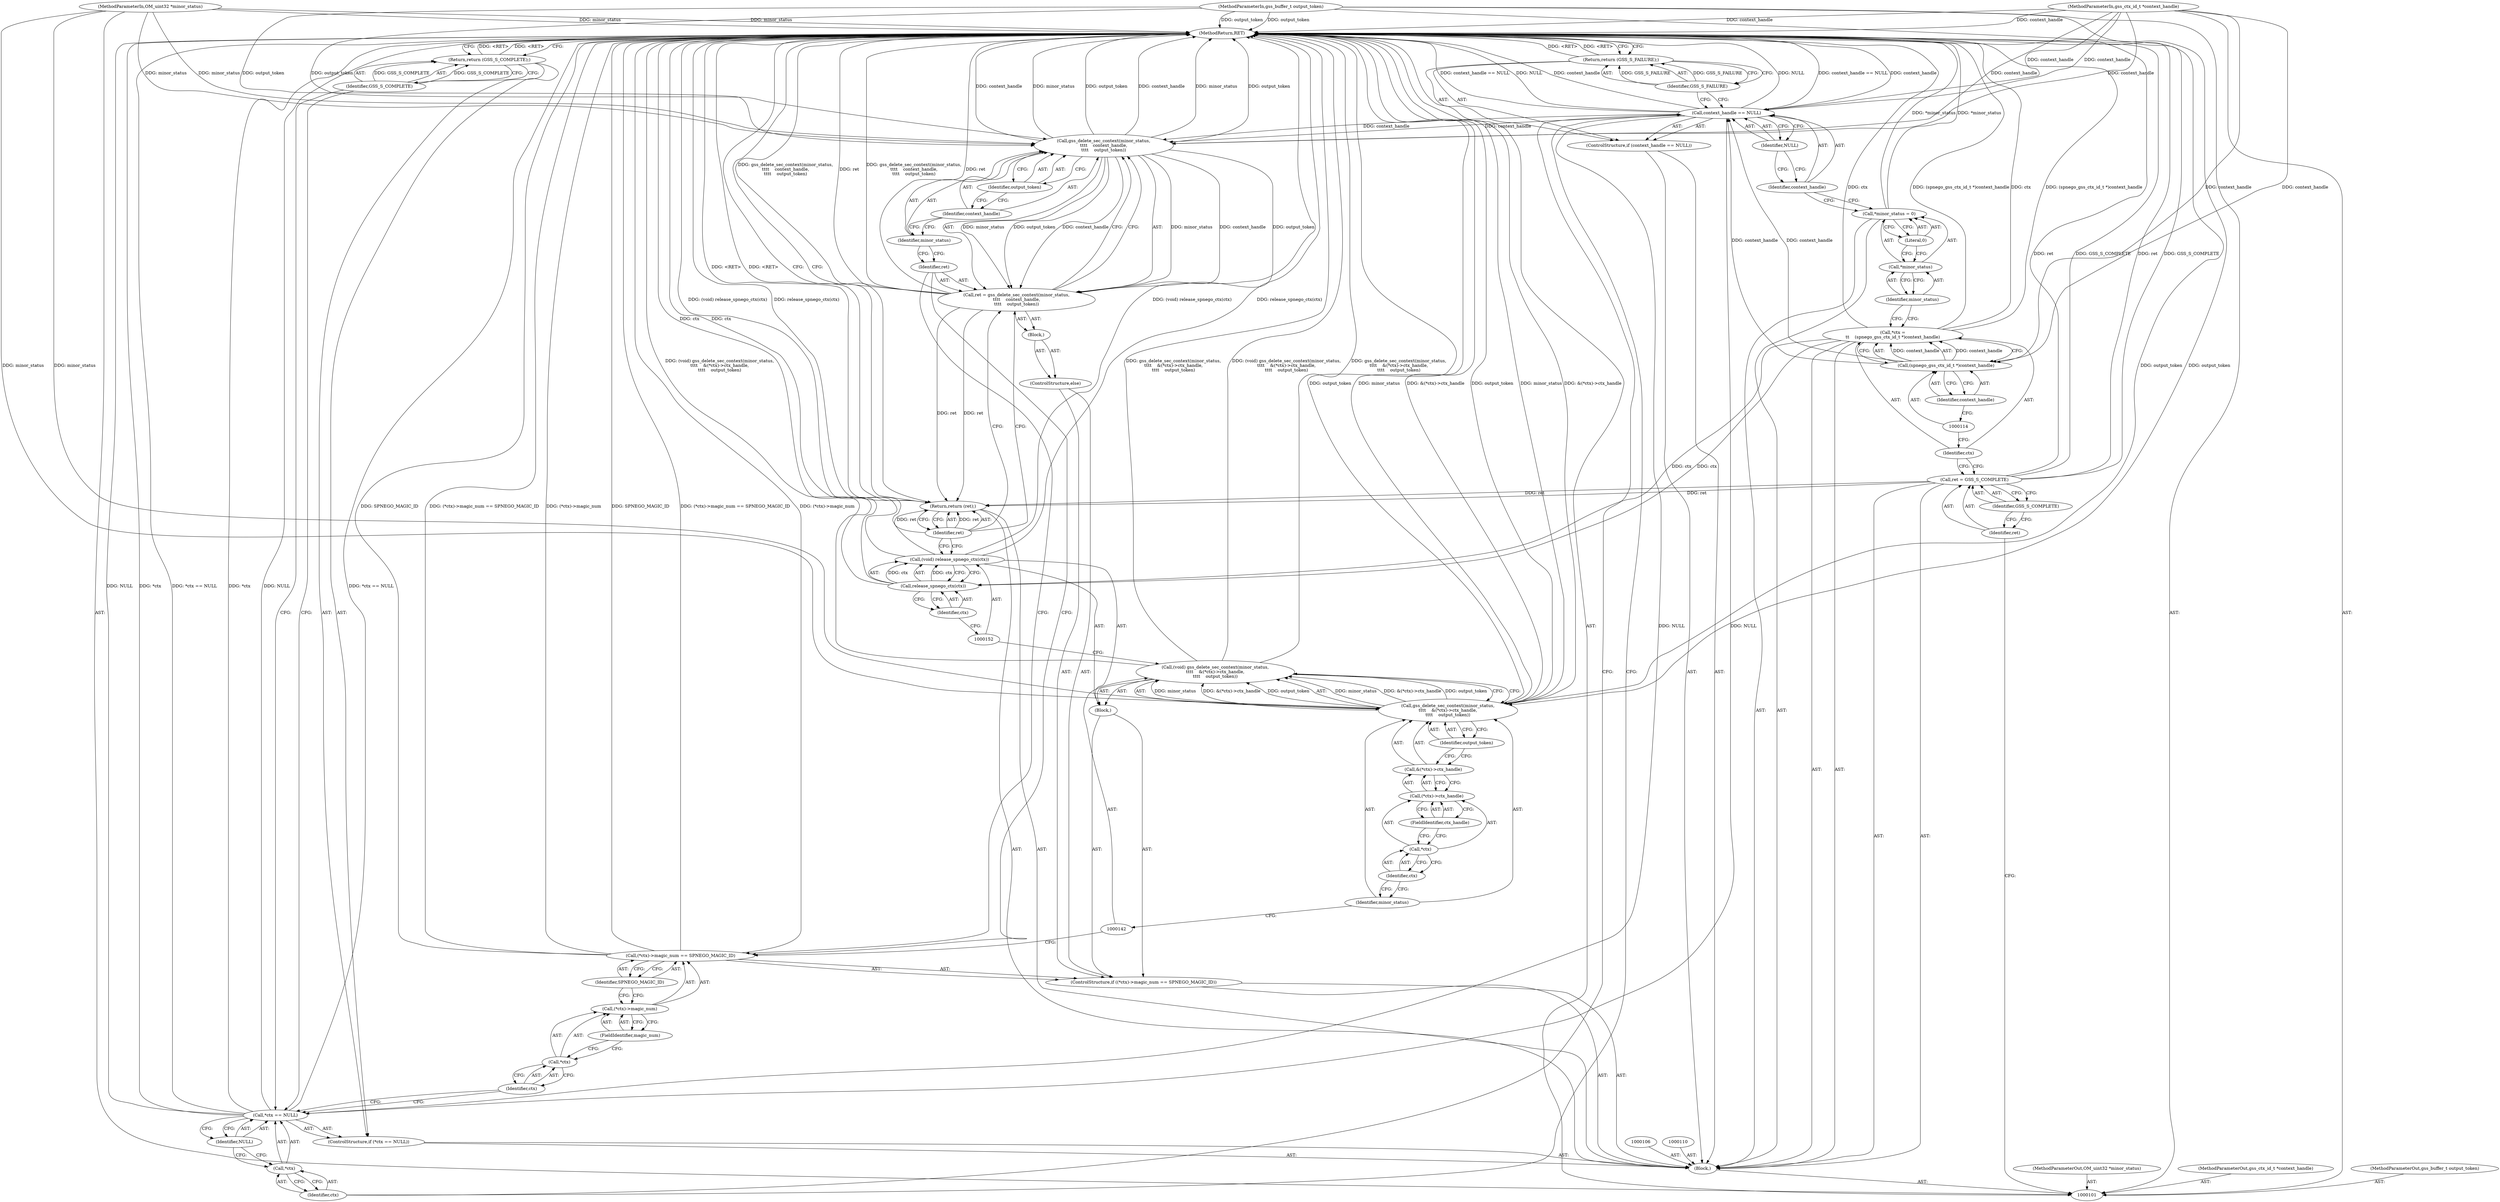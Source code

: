 digraph "1_krb5_b51b33f2bc5d1497ddf5bd107f791c101695000d_6" {
"1000165" [label="(MethodReturn,RET)"];
"1000116" [label="(Call,*minor_status = 0)"];
"1000117" [label="(Call,*minor_status)"];
"1000119" [label="(Literal,0)"];
"1000118" [label="(Identifier,minor_status)"];
"1000120" [label="(ControlStructure,if (context_handle == NULL))"];
"1000123" [label="(Identifier,NULL)"];
"1000121" [label="(Call,context_handle == NULL)"];
"1000122" [label="(Identifier,context_handle)"];
"1000125" [label="(Identifier,GSS_S_FAILURE)"];
"1000124" [label="(Return,return (GSS_S_FAILURE);)"];
"1000130" [label="(Identifier,NULL)"];
"1000126" [label="(ControlStructure,if (*ctx == NULL))"];
"1000127" [label="(Call,*ctx == NULL)"];
"1000128" [label="(Call,*ctx)"];
"1000129" [label="(Identifier,ctx)"];
"1000132" [label="(Identifier,GSS_S_COMPLETE)"];
"1000131" [label="(Return,return (GSS_S_COMPLETE);)"];
"1000102" [label="(MethodParameterIn,OM_uint32 *minor_status)"];
"1000213" [label="(MethodParameterOut,OM_uint32 *minor_status)"];
"1000133" [label="(ControlStructure,if ((*ctx)->magic_num == SPNEGO_MAGIC_ID))"];
"1000138" [label="(FieldIdentifier,magic_num)"];
"1000139" [label="(Identifier,SPNEGO_MAGIC_ID)"];
"1000140" [label="(Block,)"];
"1000134" [label="(Call,(*ctx)->magic_num == SPNEGO_MAGIC_ID)"];
"1000135" [label="(Call,(*ctx)->magic_num)"];
"1000136" [label="(Call,*ctx)"];
"1000137" [label="(Identifier,ctx)"];
"1000141" [label="(Call,(void) gss_delete_sec_context(minor_status,\n\t\t\t\t    &(*ctx)->ctx_handle,\n\t\t\t\t    output_token))"];
"1000144" [label="(Identifier,minor_status)"];
"1000143" [label="(Call,gss_delete_sec_context(minor_status,\n\t\t\t\t    &(*ctx)->ctx_handle,\n\t\t\t\t    output_token))"];
"1000147" [label="(Call,*ctx)"];
"1000148" [label="(Identifier,ctx)"];
"1000149" [label="(FieldIdentifier,ctx_handle)"];
"1000145" [label="(Call,&(*ctx)->ctx_handle)"];
"1000146" [label="(Call,(*ctx)->ctx_handle)"];
"1000150" [label="(Identifier,output_token)"];
"1000151" [label="(Call,(void) release_spnego_ctx(ctx))"];
"1000154" [label="(Identifier,ctx)"];
"1000153" [label="(Call,release_spnego_ctx(ctx))"];
"1000155" [label="(ControlStructure,else)"];
"1000156" [label="(Block,)"];
"1000157" [label="(Call,ret = gss_delete_sec_context(minor_status,\n\t\t\t\t    context_handle,\n\t\t\t\t    output_token))"];
"1000158" [label="(Identifier,ret)"];
"1000160" [label="(Identifier,minor_status)"];
"1000159" [label="(Call,gss_delete_sec_context(minor_status,\n\t\t\t\t    context_handle,\n\t\t\t\t    output_token))"];
"1000161" [label="(Identifier,context_handle)"];
"1000162" [label="(Identifier,output_token)"];
"1000103" [label="(MethodParameterIn,gss_ctx_id_t *context_handle)"];
"1000214" [label="(MethodParameterOut,gss_ctx_id_t *context_handle)"];
"1000164" [label="(Identifier,ret)"];
"1000163" [label="(Return,return (ret);)"];
"1000104" [label="(MethodParameterIn,gss_buffer_t output_token)"];
"1000215" [label="(MethodParameterOut,gss_buffer_t output_token)"];
"1000105" [label="(Block,)"];
"1000107" [label="(Call,ret = GSS_S_COMPLETE)"];
"1000108" [label="(Identifier,ret)"];
"1000109" [label="(Identifier,GSS_S_COMPLETE)"];
"1000111" [label="(Call,*ctx =\n\t\t    (spnego_gss_ctx_id_t *)context_handle)"];
"1000112" [label="(Identifier,ctx)"];
"1000115" [label="(Identifier,context_handle)"];
"1000113" [label="(Call,(spnego_gss_ctx_id_t *)context_handle)"];
"1000165" -> "1000101"  [label="AST: "];
"1000165" -> "1000124"  [label="CFG: "];
"1000165" -> "1000131"  [label="CFG: "];
"1000165" -> "1000163"  [label="CFG: "];
"1000127" -> "1000165"  [label="DDG: NULL"];
"1000127" -> "1000165"  [label="DDG: *ctx"];
"1000127" -> "1000165"  [label="DDG: *ctx == NULL"];
"1000107" -> "1000165"  [label="DDG: ret"];
"1000107" -> "1000165"  [label="DDG: GSS_S_COMPLETE"];
"1000104" -> "1000165"  [label="DDG: output_token"];
"1000159" -> "1000165"  [label="DDG: minor_status"];
"1000159" -> "1000165"  [label="DDG: output_token"];
"1000159" -> "1000165"  [label="DDG: context_handle"];
"1000121" -> "1000165"  [label="DDG: context_handle == NULL"];
"1000121" -> "1000165"  [label="DDG: NULL"];
"1000121" -> "1000165"  [label="DDG: context_handle"];
"1000153" -> "1000165"  [label="DDG: ctx"];
"1000143" -> "1000165"  [label="DDG: output_token"];
"1000143" -> "1000165"  [label="DDG: minor_status"];
"1000143" -> "1000165"  [label="DDG: &(*ctx)->ctx_handle"];
"1000157" -> "1000165"  [label="DDG: gss_delete_sec_context(minor_status,\n\t\t\t\t    context_handle,\n\t\t\t\t    output_token)"];
"1000157" -> "1000165"  [label="DDG: ret"];
"1000116" -> "1000165"  [label="DDG: *minor_status"];
"1000151" -> "1000165"  [label="DDG: (void) release_spnego_ctx(ctx)"];
"1000151" -> "1000165"  [label="DDG: release_spnego_ctx(ctx)"];
"1000141" -> "1000165"  [label="DDG: (void) gss_delete_sec_context(minor_status,\n\t\t\t\t    &(*ctx)->ctx_handle,\n\t\t\t\t    output_token)"];
"1000141" -> "1000165"  [label="DDG: gss_delete_sec_context(minor_status,\n\t\t\t\t    &(*ctx)->ctx_handle,\n\t\t\t\t    output_token)"];
"1000134" -> "1000165"  [label="DDG: SPNEGO_MAGIC_ID"];
"1000134" -> "1000165"  [label="DDG: (*ctx)->magic_num == SPNEGO_MAGIC_ID"];
"1000134" -> "1000165"  [label="DDG: (*ctx)->magic_num"];
"1000103" -> "1000165"  [label="DDG: context_handle"];
"1000102" -> "1000165"  [label="DDG: minor_status"];
"1000111" -> "1000165"  [label="DDG: ctx"];
"1000111" -> "1000165"  [label="DDG: (spnego_gss_ctx_id_t *)context_handle"];
"1000124" -> "1000165"  [label="DDG: <RET>"];
"1000131" -> "1000165"  [label="DDG: <RET>"];
"1000163" -> "1000165"  [label="DDG: <RET>"];
"1000116" -> "1000105"  [label="AST: "];
"1000116" -> "1000119"  [label="CFG: "];
"1000117" -> "1000116"  [label="AST: "];
"1000119" -> "1000116"  [label="AST: "];
"1000122" -> "1000116"  [label="CFG: "];
"1000116" -> "1000165"  [label="DDG: *minor_status"];
"1000117" -> "1000116"  [label="AST: "];
"1000117" -> "1000118"  [label="CFG: "];
"1000118" -> "1000117"  [label="AST: "];
"1000119" -> "1000117"  [label="CFG: "];
"1000119" -> "1000116"  [label="AST: "];
"1000119" -> "1000117"  [label="CFG: "];
"1000116" -> "1000119"  [label="CFG: "];
"1000118" -> "1000117"  [label="AST: "];
"1000118" -> "1000111"  [label="CFG: "];
"1000117" -> "1000118"  [label="CFG: "];
"1000120" -> "1000105"  [label="AST: "];
"1000121" -> "1000120"  [label="AST: "];
"1000124" -> "1000120"  [label="AST: "];
"1000123" -> "1000121"  [label="AST: "];
"1000123" -> "1000122"  [label="CFG: "];
"1000121" -> "1000123"  [label="CFG: "];
"1000121" -> "1000120"  [label="AST: "];
"1000121" -> "1000123"  [label="CFG: "];
"1000122" -> "1000121"  [label="AST: "];
"1000123" -> "1000121"  [label="AST: "];
"1000125" -> "1000121"  [label="CFG: "];
"1000129" -> "1000121"  [label="CFG: "];
"1000121" -> "1000165"  [label="DDG: context_handle == NULL"];
"1000121" -> "1000165"  [label="DDG: NULL"];
"1000121" -> "1000165"  [label="DDG: context_handle"];
"1000113" -> "1000121"  [label="DDG: context_handle"];
"1000103" -> "1000121"  [label="DDG: context_handle"];
"1000121" -> "1000127"  [label="DDG: NULL"];
"1000121" -> "1000159"  [label="DDG: context_handle"];
"1000122" -> "1000121"  [label="AST: "];
"1000122" -> "1000116"  [label="CFG: "];
"1000123" -> "1000122"  [label="CFG: "];
"1000125" -> "1000124"  [label="AST: "];
"1000125" -> "1000121"  [label="CFG: "];
"1000124" -> "1000125"  [label="CFG: "];
"1000125" -> "1000124"  [label="DDG: GSS_S_FAILURE"];
"1000124" -> "1000120"  [label="AST: "];
"1000124" -> "1000125"  [label="CFG: "];
"1000125" -> "1000124"  [label="AST: "];
"1000165" -> "1000124"  [label="CFG: "];
"1000124" -> "1000165"  [label="DDG: <RET>"];
"1000125" -> "1000124"  [label="DDG: GSS_S_FAILURE"];
"1000130" -> "1000127"  [label="AST: "];
"1000130" -> "1000128"  [label="CFG: "];
"1000127" -> "1000130"  [label="CFG: "];
"1000126" -> "1000105"  [label="AST: "];
"1000127" -> "1000126"  [label="AST: "];
"1000131" -> "1000126"  [label="AST: "];
"1000127" -> "1000126"  [label="AST: "];
"1000127" -> "1000130"  [label="CFG: "];
"1000128" -> "1000127"  [label="AST: "];
"1000130" -> "1000127"  [label="AST: "];
"1000132" -> "1000127"  [label="CFG: "];
"1000137" -> "1000127"  [label="CFG: "];
"1000127" -> "1000165"  [label="DDG: NULL"];
"1000127" -> "1000165"  [label="DDG: *ctx"];
"1000127" -> "1000165"  [label="DDG: *ctx == NULL"];
"1000121" -> "1000127"  [label="DDG: NULL"];
"1000128" -> "1000127"  [label="AST: "];
"1000128" -> "1000129"  [label="CFG: "];
"1000129" -> "1000128"  [label="AST: "];
"1000130" -> "1000128"  [label="CFG: "];
"1000129" -> "1000128"  [label="AST: "];
"1000129" -> "1000121"  [label="CFG: "];
"1000128" -> "1000129"  [label="CFG: "];
"1000132" -> "1000131"  [label="AST: "];
"1000132" -> "1000127"  [label="CFG: "];
"1000131" -> "1000132"  [label="CFG: "];
"1000132" -> "1000131"  [label="DDG: GSS_S_COMPLETE"];
"1000131" -> "1000126"  [label="AST: "];
"1000131" -> "1000132"  [label="CFG: "];
"1000132" -> "1000131"  [label="AST: "];
"1000165" -> "1000131"  [label="CFG: "];
"1000131" -> "1000165"  [label="DDG: <RET>"];
"1000132" -> "1000131"  [label="DDG: GSS_S_COMPLETE"];
"1000102" -> "1000101"  [label="AST: "];
"1000102" -> "1000165"  [label="DDG: minor_status"];
"1000102" -> "1000143"  [label="DDG: minor_status"];
"1000102" -> "1000159"  [label="DDG: minor_status"];
"1000213" -> "1000101"  [label="AST: "];
"1000133" -> "1000105"  [label="AST: "];
"1000134" -> "1000133"  [label="AST: "];
"1000140" -> "1000133"  [label="AST: "];
"1000155" -> "1000133"  [label="AST: "];
"1000138" -> "1000135"  [label="AST: "];
"1000138" -> "1000136"  [label="CFG: "];
"1000135" -> "1000138"  [label="CFG: "];
"1000139" -> "1000134"  [label="AST: "];
"1000139" -> "1000135"  [label="CFG: "];
"1000134" -> "1000139"  [label="CFG: "];
"1000140" -> "1000133"  [label="AST: "];
"1000141" -> "1000140"  [label="AST: "];
"1000151" -> "1000140"  [label="AST: "];
"1000134" -> "1000133"  [label="AST: "];
"1000134" -> "1000139"  [label="CFG: "];
"1000135" -> "1000134"  [label="AST: "];
"1000139" -> "1000134"  [label="AST: "];
"1000142" -> "1000134"  [label="CFG: "];
"1000158" -> "1000134"  [label="CFG: "];
"1000134" -> "1000165"  [label="DDG: SPNEGO_MAGIC_ID"];
"1000134" -> "1000165"  [label="DDG: (*ctx)->magic_num == SPNEGO_MAGIC_ID"];
"1000134" -> "1000165"  [label="DDG: (*ctx)->magic_num"];
"1000135" -> "1000134"  [label="AST: "];
"1000135" -> "1000138"  [label="CFG: "];
"1000136" -> "1000135"  [label="AST: "];
"1000138" -> "1000135"  [label="AST: "];
"1000139" -> "1000135"  [label="CFG: "];
"1000136" -> "1000135"  [label="AST: "];
"1000136" -> "1000137"  [label="CFG: "];
"1000137" -> "1000136"  [label="AST: "];
"1000138" -> "1000136"  [label="CFG: "];
"1000137" -> "1000136"  [label="AST: "];
"1000137" -> "1000127"  [label="CFG: "];
"1000136" -> "1000137"  [label="CFG: "];
"1000141" -> "1000140"  [label="AST: "];
"1000141" -> "1000143"  [label="CFG: "];
"1000142" -> "1000141"  [label="AST: "];
"1000143" -> "1000141"  [label="AST: "];
"1000152" -> "1000141"  [label="CFG: "];
"1000141" -> "1000165"  [label="DDG: (void) gss_delete_sec_context(minor_status,\n\t\t\t\t    &(*ctx)->ctx_handle,\n\t\t\t\t    output_token)"];
"1000141" -> "1000165"  [label="DDG: gss_delete_sec_context(minor_status,\n\t\t\t\t    &(*ctx)->ctx_handle,\n\t\t\t\t    output_token)"];
"1000143" -> "1000141"  [label="DDG: minor_status"];
"1000143" -> "1000141"  [label="DDG: &(*ctx)->ctx_handle"];
"1000143" -> "1000141"  [label="DDG: output_token"];
"1000144" -> "1000143"  [label="AST: "];
"1000144" -> "1000142"  [label="CFG: "];
"1000148" -> "1000144"  [label="CFG: "];
"1000143" -> "1000141"  [label="AST: "];
"1000143" -> "1000150"  [label="CFG: "];
"1000144" -> "1000143"  [label="AST: "];
"1000145" -> "1000143"  [label="AST: "];
"1000150" -> "1000143"  [label="AST: "];
"1000141" -> "1000143"  [label="CFG: "];
"1000143" -> "1000165"  [label="DDG: output_token"];
"1000143" -> "1000165"  [label="DDG: minor_status"];
"1000143" -> "1000165"  [label="DDG: &(*ctx)->ctx_handle"];
"1000143" -> "1000141"  [label="DDG: minor_status"];
"1000143" -> "1000141"  [label="DDG: &(*ctx)->ctx_handle"];
"1000143" -> "1000141"  [label="DDG: output_token"];
"1000102" -> "1000143"  [label="DDG: minor_status"];
"1000104" -> "1000143"  [label="DDG: output_token"];
"1000147" -> "1000146"  [label="AST: "];
"1000147" -> "1000148"  [label="CFG: "];
"1000148" -> "1000147"  [label="AST: "];
"1000149" -> "1000147"  [label="CFG: "];
"1000148" -> "1000147"  [label="AST: "];
"1000148" -> "1000144"  [label="CFG: "];
"1000147" -> "1000148"  [label="CFG: "];
"1000149" -> "1000146"  [label="AST: "];
"1000149" -> "1000147"  [label="CFG: "];
"1000146" -> "1000149"  [label="CFG: "];
"1000145" -> "1000143"  [label="AST: "];
"1000145" -> "1000146"  [label="CFG: "];
"1000146" -> "1000145"  [label="AST: "];
"1000150" -> "1000145"  [label="CFG: "];
"1000146" -> "1000145"  [label="AST: "];
"1000146" -> "1000149"  [label="CFG: "];
"1000147" -> "1000146"  [label="AST: "];
"1000149" -> "1000146"  [label="AST: "];
"1000145" -> "1000146"  [label="CFG: "];
"1000150" -> "1000143"  [label="AST: "];
"1000150" -> "1000145"  [label="CFG: "];
"1000143" -> "1000150"  [label="CFG: "];
"1000151" -> "1000140"  [label="AST: "];
"1000151" -> "1000153"  [label="CFG: "];
"1000152" -> "1000151"  [label="AST: "];
"1000153" -> "1000151"  [label="AST: "];
"1000164" -> "1000151"  [label="CFG: "];
"1000151" -> "1000165"  [label="DDG: (void) release_spnego_ctx(ctx)"];
"1000151" -> "1000165"  [label="DDG: release_spnego_ctx(ctx)"];
"1000153" -> "1000151"  [label="DDG: ctx"];
"1000154" -> "1000153"  [label="AST: "];
"1000154" -> "1000152"  [label="CFG: "];
"1000153" -> "1000154"  [label="CFG: "];
"1000153" -> "1000151"  [label="AST: "];
"1000153" -> "1000154"  [label="CFG: "];
"1000154" -> "1000153"  [label="AST: "];
"1000151" -> "1000153"  [label="CFG: "];
"1000153" -> "1000165"  [label="DDG: ctx"];
"1000153" -> "1000151"  [label="DDG: ctx"];
"1000111" -> "1000153"  [label="DDG: ctx"];
"1000155" -> "1000133"  [label="AST: "];
"1000156" -> "1000155"  [label="AST: "];
"1000156" -> "1000155"  [label="AST: "];
"1000157" -> "1000156"  [label="AST: "];
"1000157" -> "1000156"  [label="AST: "];
"1000157" -> "1000159"  [label="CFG: "];
"1000158" -> "1000157"  [label="AST: "];
"1000159" -> "1000157"  [label="AST: "];
"1000164" -> "1000157"  [label="CFG: "];
"1000157" -> "1000165"  [label="DDG: gss_delete_sec_context(minor_status,\n\t\t\t\t    context_handle,\n\t\t\t\t    output_token)"];
"1000157" -> "1000165"  [label="DDG: ret"];
"1000159" -> "1000157"  [label="DDG: minor_status"];
"1000159" -> "1000157"  [label="DDG: context_handle"];
"1000159" -> "1000157"  [label="DDG: output_token"];
"1000157" -> "1000163"  [label="DDG: ret"];
"1000158" -> "1000157"  [label="AST: "];
"1000158" -> "1000134"  [label="CFG: "];
"1000160" -> "1000158"  [label="CFG: "];
"1000160" -> "1000159"  [label="AST: "];
"1000160" -> "1000158"  [label="CFG: "];
"1000161" -> "1000160"  [label="CFG: "];
"1000159" -> "1000157"  [label="AST: "];
"1000159" -> "1000162"  [label="CFG: "];
"1000160" -> "1000159"  [label="AST: "];
"1000161" -> "1000159"  [label="AST: "];
"1000162" -> "1000159"  [label="AST: "];
"1000157" -> "1000159"  [label="CFG: "];
"1000159" -> "1000165"  [label="DDG: minor_status"];
"1000159" -> "1000165"  [label="DDG: output_token"];
"1000159" -> "1000165"  [label="DDG: context_handle"];
"1000159" -> "1000157"  [label="DDG: minor_status"];
"1000159" -> "1000157"  [label="DDG: context_handle"];
"1000159" -> "1000157"  [label="DDG: output_token"];
"1000102" -> "1000159"  [label="DDG: minor_status"];
"1000121" -> "1000159"  [label="DDG: context_handle"];
"1000103" -> "1000159"  [label="DDG: context_handle"];
"1000104" -> "1000159"  [label="DDG: output_token"];
"1000161" -> "1000159"  [label="AST: "];
"1000161" -> "1000160"  [label="CFG: "];
"1000162" -> "1000161"  [label="CFG: "];
"1000162" -> "1000159"  [label="AST: "];
"1000162" -> "1000161"  [label="CFG: "];
"1000159" -> "1000162"  [label="CFG: "];
"1000103" -> "1000101"  [label="AST: "];
"1000103" -> "1000165"  [label="DDG: context_handle"];
"1000103" -> "1000113"  [label="DDG: context_handle"];
"1000103" -> "1000121"  [label="DDG: context_handle"];
"1000103" -> "1000159"  [label="DDG: context_handle"];
"1000214" -> "1000101"  [label="AST: "];
"1000164" -> "1000163"  [label="AST: "];
"1000164" -> "1000151"  [label="CFG: "];
"1000164" -> "1000157"  [label="CFG: "];
"1000163" -> "1000164"  [label="CFG: "];
"1000164" -> "1000163"  [label="DDG: ret"];
"1000163" -> "1000105"  [label="AST: "];
"1000163" -> "1000164"  [label="CFG: "];
"1000164" -> "1000163"  [label="AST: "];
"1000165" -> "1000163"  [label="CFG: "];
"1000163" -> "1000165"  [label="DDG: <RET>"];
"1000164" -> "1000163"  [label="DDG: ret"];
"1000107" -> "1000163"  [label="DDG: ret"];
"1000157" -> "1000163"  [label="DDG: ret"];
"1000104" -> "1000101"  [label="AST: "];
"1000104" -> "1000165"  [label="DDG: output_token"];
"1000104" -> "1000143"  [label="DDG: output_token"];
"1000104" -> "1000159"  [label="DDG: output_token"];
"1000215" -> "1000101"  [label="AST: "];
"1000105" -> "1000101"  [label="AST: "];
"1000106" -> "1000105"  [label="AST: "];
"1000107" -> "1000105"  [label="AST: "];
"1000110" -> "1000105"  [label="AST: "];
"1000111" -> "1000105"  [label="AST: "];
"1000116" -> "1000105"  [label="AST: "];
"1000120" -> "1000105"  [label="AST: "];
"1000126" -> "1000105"  [label="AST: "];
"1000133" -> "1000105"  [label="AST: "];
"1000163" -> "1000105"  [label="AST: "];
"1000107" -> "1000105"  [label="AST: "];
"1000107" -> "1000109"  [label="CFG: "];
"1000108" -> "1000107"  [label="AST: "];
"1000109" -> "1000107"  [label="AST: "];
"1000112" -> "1000107"  [label="CFG: "];
"1000107" -> "1000165"  [label="DDG: ret"];
"1000107" -> "1000165"  [label="DDG: GSS_S_COMPLETE"];
"1000107" -> "1000163"  [label="DDG: ret"];
"1000108" -> "1000107"  [label="AST: "];
"1000108" -> "1000101"  [label="CFG: "];
"1000109" -> "1000108"  [label="CFG: "];
"1000109" -> "1000107"  [label="AST: "];
"1000109" -> "1000108"  [label="CFG: "];
"1000107" -> "1000109"  [label="CFG: "];
"1000111" -> "1000105"  [label="AST: "];
"1000111" -> "1000113"  [label="CFG: "];
"1000112" -> "1000111"  [label="AST: "];
"1000113" -> "1000111"  [label="AST: "];
"1000118" -> "1000111"  [label="CFG: "];
"1000111" -> "1000165"  [label="DDG: ctx"];
"1000111" -> "1000165"  [label="DDG: (spnego_gss_ctx_id_t *)context_handle"];
"1000113" -> "1000111"  [label="DDG: context_handle"];
"1000111" -> "1000153"  [label="DDG: ctx"];
"1000112" -> "1000111"  [label="AST: "];
"1000112" -> "1000107"  [label="CFG: "];
"1000114" -> "1000112"  [label="CFG: "];
"1000115" -> "1000113"  [label="AST: "];
"1000115" -> "1000114"  [label="CFG: "];
"1000113" -> "1000115"  [label="CFG: "];
"1000113" -> "1000111"  [label="AST: "];
"1000113" -> "1000115"  [label="CFG: "];
"1000114" -> "1000113"  [label="AST: "];
"1000115" -> "1000113"  [label="AST: "];
"1000111" -> "1000113"  [label="CFG: "];
"1000113" -> "1000111"  [label="DDG: context_handle"];
"1000103" -> "1000113"  [label="DDG: context_handle"];
"1000113" -> "1000121"  [label="DDG: context_handle"];
}
